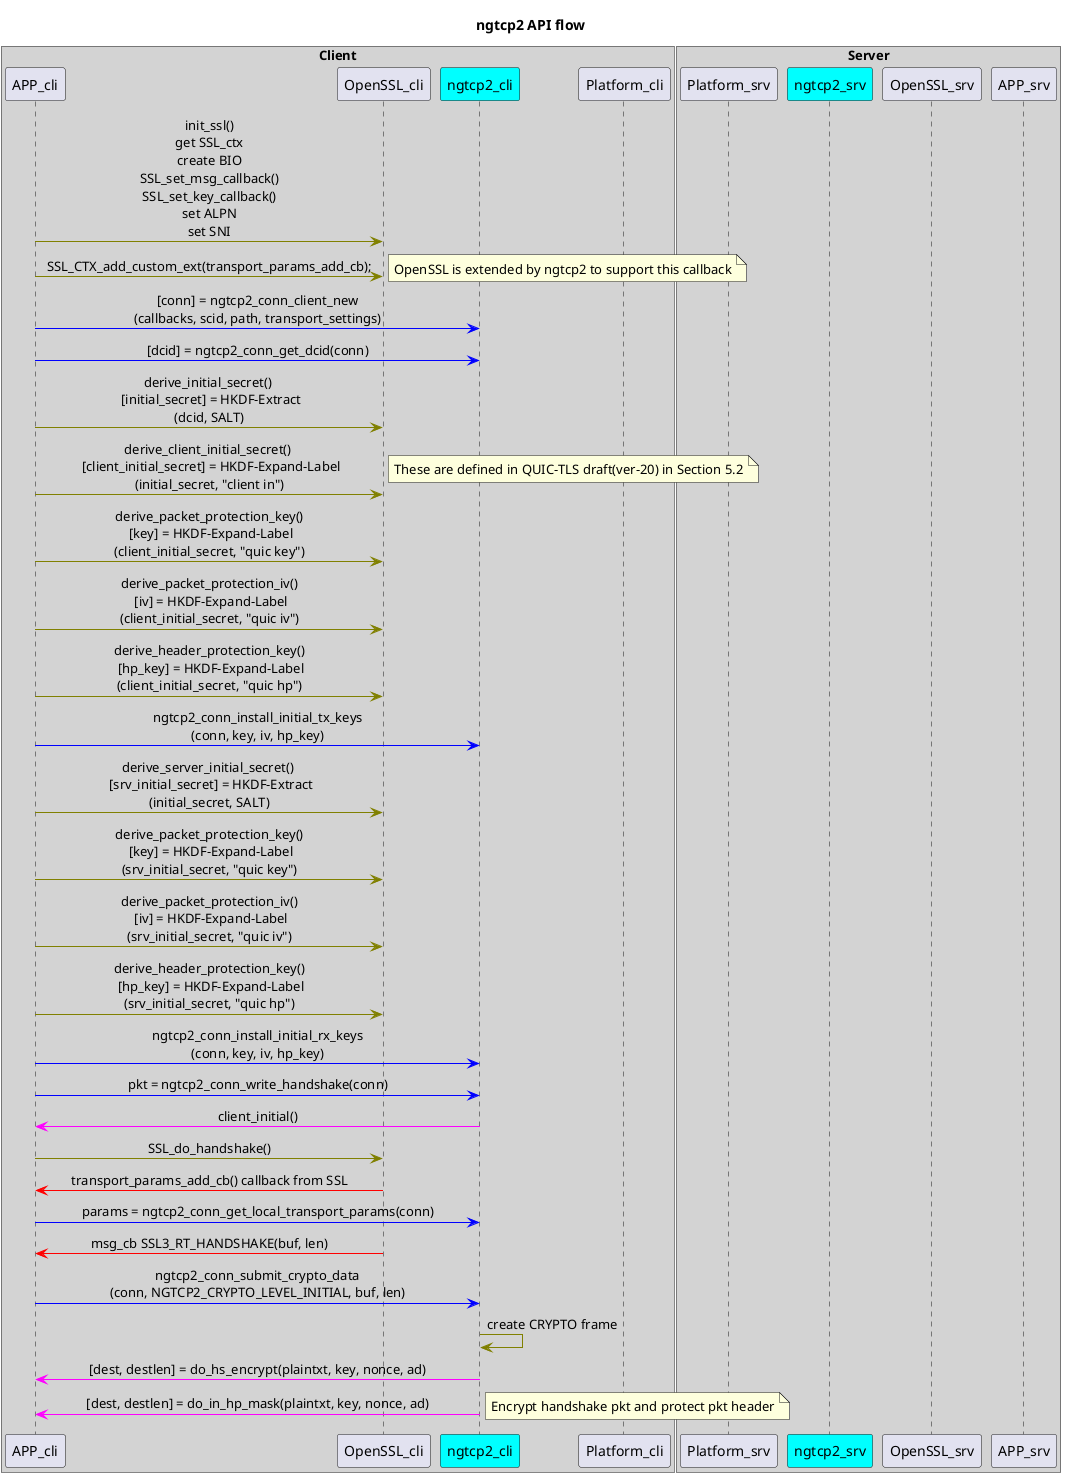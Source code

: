 @startuml

skinparam sequenceMessageAlign center

skinparam sequence {
    ArrowColor Olive
}

title ngtcp2 API flow

box "Client" #LightGray
participant APP_cli as APPc
participant OpenSSL_cli as SSLc
participant ngtcp2_cli as ngc #00ffff
participant Platform_cli as Pc
end box

box "Server" #LightGray
participant Platform_srv as Ps
participant ngtcp2_srv as ngs #00ffff
participant OpenSSL_srv as SSLs
participant APP_srv as APPs
end box

APPc -> SSLc: init_ssl()\nget SSL_ctx\ncreate BIO\nSSL_set_msg_callback()\nSSL_set_key_callback()\nset ALPN\nset SNI
APPc -> SSLc: SSL_CTX_add_custom_ext(transport_params_add_cb);
note right
OpenSSL is extended by ngtcp2 to support this callback
end note

'activate ngc
'activate APPc
APPc [#blue]-> ngc: [conn] = ngtcp2_conn_client_new\n(callbacks, scid, path, transport_settings)
APPc [#blue]-> ngc: [dcid] = ngtcp2_conn_get_dcid(conn)
APPc -> SSLc: derive_initial_secret() \n [initial_secret] = HKDF-Extract\n(dcid, SALT)
APPc -> SSLc: derive_client_initial_secret() \n [client_initial_secret] = HKDF-Expand-Label\n(initial_secret, "client in")
note right
These are defined in QUIC-TLS draft(ver-20) in Section 5.2
end note
APPc -> SSLc: derive_packet_protection_key()\n [key] = HKDF-Expand-Label\n(client_initial_secret, "quic key")
APPc -> SSLc: derive_packet_protection_iv()\n [iv] = HKDF-Expand-Label\n(client_initial_secret, "quic iv")
APPc -> SSLc: derive_header_protection_key()\n [hp_key] = HKDF-Expand-Label\n(client_initial_secret, "quic hp")
APPc [#blue]-> ngc: ngtcp2_conn_install_initial_tx_keys\n(conn, key, iv, hp_key)

APPc -> SSLc: derive_server_initial_secret() \n [srv_initial_secret] = HKDF-Extract\n(initial_secret, SALT)
APPc -> SSLc: derive_packet_protection_key()\n [key] = HKDF-Expand-Label\n(srv_initial_secret, "quic key")
APPc -> SSLc: derive_packet_protection_iv()\n [iv] = HKDF-Expand-Label\n(srv_initial_secret, "quic iv")
APPc -> SSLc: derive_header_protection_key()\n [hp_key] = HKDF-Expand-Label\n(srv_initial_secret, "quic hp")
APPc [#blue]-> ngc: ngtcp2_conn_install_initial_rx_keys\n(conn, key, iv, hp_key)

APPc [#blue]-> ngc: pkt = ngtcp2_conn_write_handshake(conn)
'deactivate ngc
'deactivate APPc

'activate ngc
'activate APPc
ngc [#magenta]-> APPc: client_initial()
APPc -> SSLc: SSL_do_handshake()
SSLc [#red]-> APPc: transport_params_add_cb() callback from SSL
APPc [#blue]-> ngc: params = ngtcp2_conn_get_local_transport_params(conn)
SSLc [#red]-> APPc: msg_cb SSL3_RT_HANDSHAKE(buf, len)
APPc [#blue]-> ngc: ngtcp2_conn_submit_crypto_data\n(conn, NGTCP2_CRYPTO_LEVEL_INITIAL, buf, len)
ngc -> ngc: create CRYPTO frame
ngc [#magenta]-> APPc: [dest, destlen] = do_hs_encrypt(plaintxt, key, nonce, ad)
ngc [#magenta]-> APPc: [dest, destlen] = do_in_hp_mask(plaintxt, key, nonce, ad)
note right
Encrypt handshake pkt and protect pkt header
end note
'deactivate ngc
'deactivate APPc



' add note here for legends

@enduml
